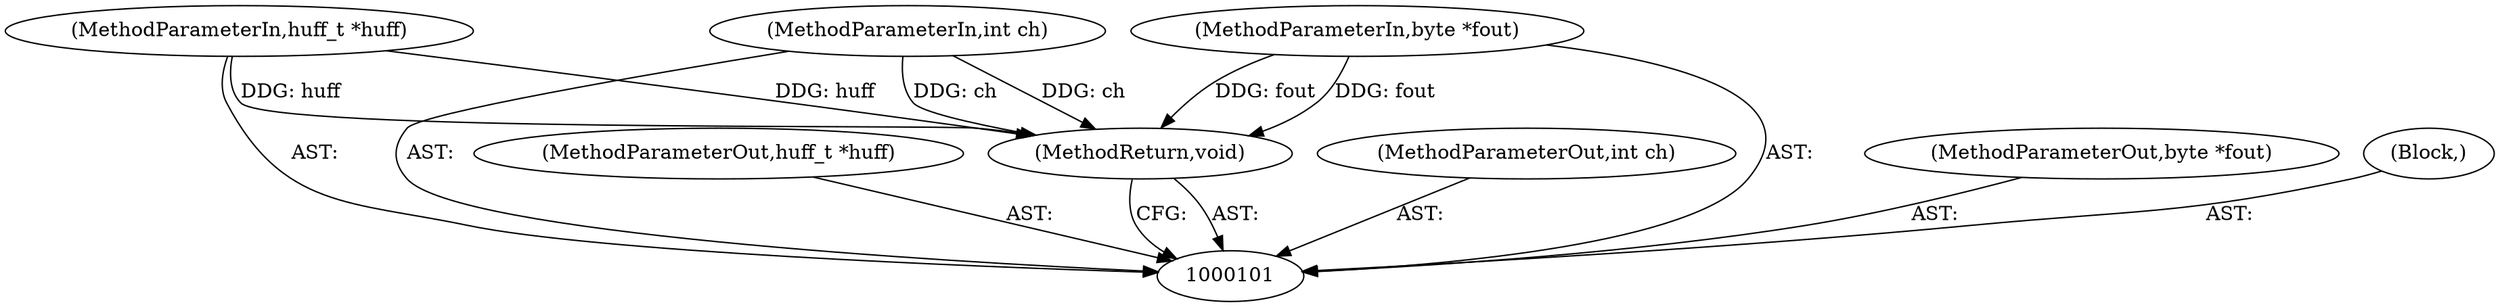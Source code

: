 digraph "0_ioq3_d2b1d124d4055c2fcbe5126863487c52fd58cca1_2" {
"1000106" [label="(MethodReturn,void)"];
"1000102" [label="(MethodParameterIn,huff_t *huff)"];
"1000112" [label="(MethodParameterOut,huff_t *huff)"];
"1000103" [label="(MethodParameterIn,int ch)"];
"1000113" [label="(MethodParameterOut,int ch)"];
"1000104" [label="(MethodParameterIn,byte *fout)"];
"1000114" [label="(MethodParameterOut,byte *fout)"];
"1000105" [label="(Block,)"];
"1000106" -> "1000101"  [label="AST: "];
"1000106" -> "1000101"  [label="CFG: "];
"1000104" -> "1000106"  [label="DDG: fout"];
"1000103" -> "1000106"  [label="DDG: ch"];
"1000102" -> "1000106"  [label="DDG: huff"];
"1000102" -> "1000101"  [label="AST: "];
"1000102" -> "1000106"  [label="DDG: huff"];
"1000112" -> "1000101"  [label="AST: "];
"1000103" -> "1000101"  [label="AST: "];
"1000103" -> "1000106"  [label="DDG: ch"];
"1000113" -> "1000101"  [label="AST: "];
"1000104" -> "1000101"  [label="AST: "];
"1000104" -> "1000106"  [label="DDG: fout"];
"1000114" -> "1000101"  [label="AST: "];
"1000105" -> "1000101"  [label="AST: "];
}
